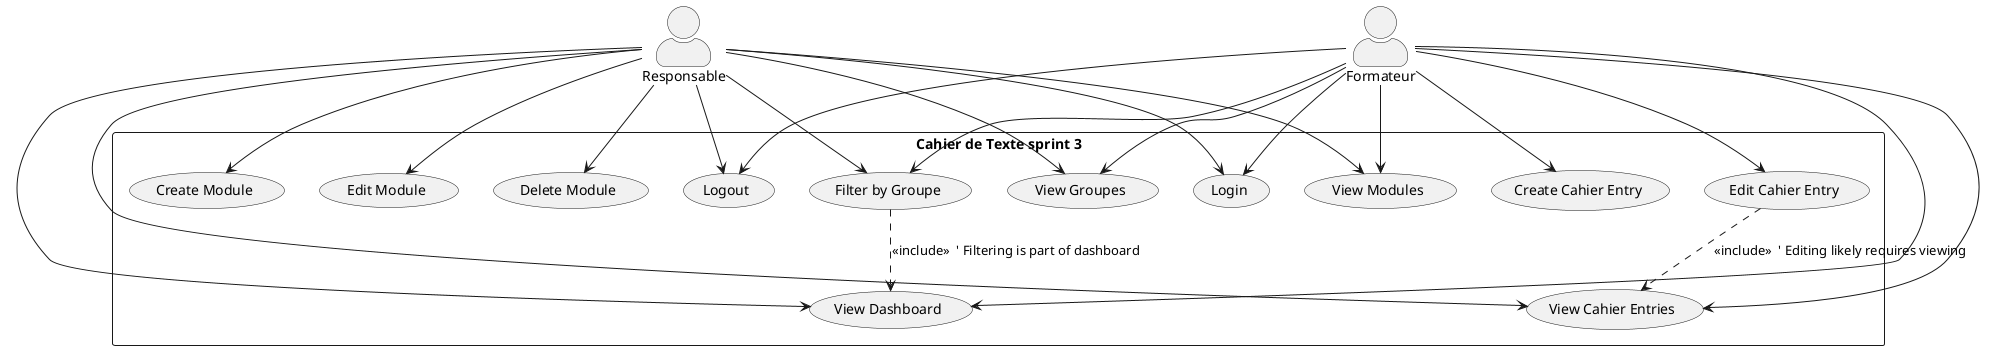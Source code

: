 @startuml LMS_Use_Cases

skinparam actorStyle awesome
skinparam packageStyle rectangle
skinparam usecaseStyle roundbox

' Actors
actor "Formateur" as F
actor "Responsable" as R

' Use Cases
rectangle "Cahier de Texte sprint 3" {
    ' Authentication
    usecase "Login" as UC1
    usecase "Logout" as UC2

    ' Module Management
    usecase "View Modules" as UC3
    usecase "Create Module" as UC4
    usecase "Edit Module" as UC5
    usecase "Delete Module" as UC6

    ' Cahier de Texte
    usecase "Create Cahier Entry" as UC7
    usecase "View Cahier Entries" as UC8
    usecase "Edit Cahier Entry" as UC9

    ' Groupe Management
    usecase "View Groupes" as UC10

    ' Dashboard
    usecase "View Dashboard" as UC12
    usecase "Filter by Groupe" as UC13
}

' Formateur Use Cases
F --> UC1
F --> UC2
F --> UC3
F --> UC7
F --> UC8
F --> UC9
F --> UC10
F --> UC12
F --> UC13

' Responsable Use Cases
R --> UC1
R --> UC2
R --> UC3
R --> UC4
R --> UC5
R --> UC6
R --> UC8
R --> UC10
R --> UC12
R --> UC13

' Valid Relationships
UC9 ..> UC8 : <<include>>  ' Editing likely requires viewing
UC13 ..> UC12 : <<include>>  ' Filtering is part of dashboard

@enduml
